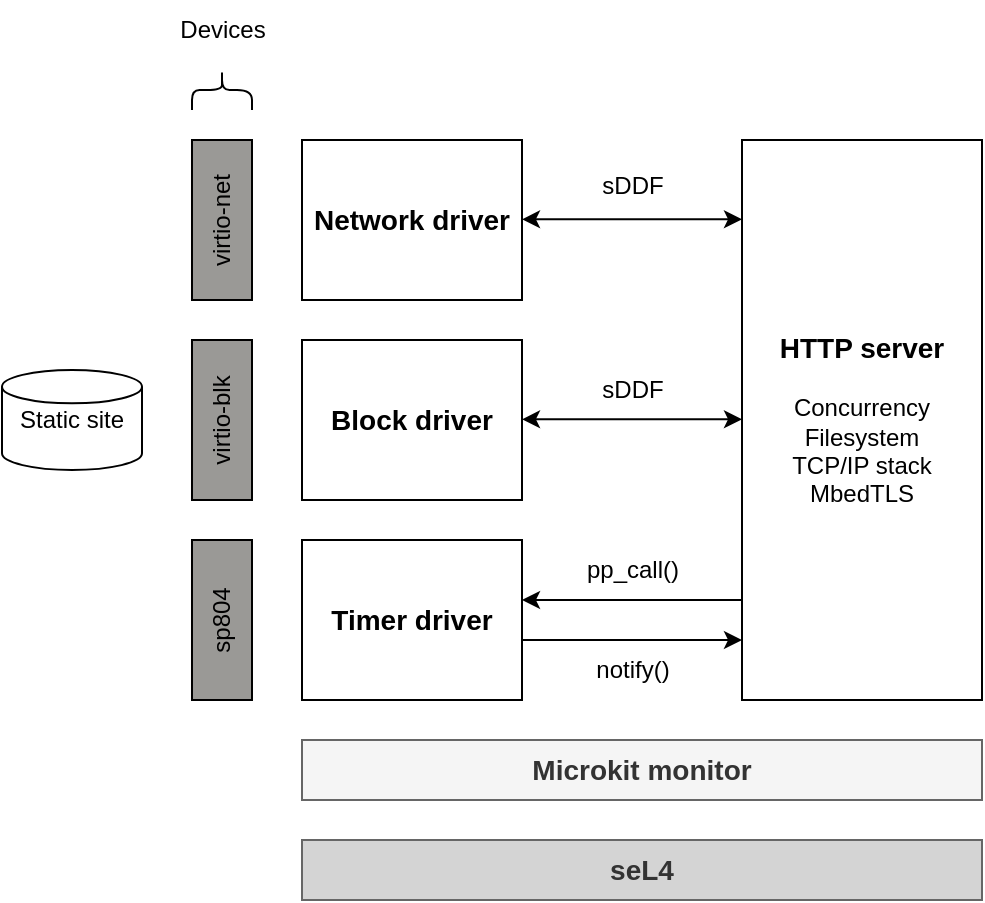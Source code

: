 <mxfile version="21.7.5" type="device">
  <diagram name="Page-1" id="TL9CeTqhdVdMymI6Qe_W">
    <mxGraphModel dx="794" dy="1134" grid="1" gridSize="10" guides="1" tooltips="1" connect="1" arrows="1" fold="1" page="1" pageScale="1" pageWidth="827" pageHeight="1169" math="0" shadow="0">
      <root>
        <mxCell id="0" />
        <mxCell id="1" parent="0" />
        <mxCell id="pWt0abBiEEKSwPhreDza-3" value="&lt;b&gt;&lt;font style=&quot;font-size: 14px;&quot;&gt;Network driver&lt;/font&gt;&lt;/b&gt;" style="rounded=0;whiteSpace=wrap;html=1;" parent="1" vertex="1">
          <mxGeometry x="370" y="120" width="110" height="80" as="geometry" />
        </mxCell>
        <mxCell id="pWt0abBiEEKSwPhreDza-4" value="&lt;b&gt;&lt;font style=&quot;font-size: 14px;&quot;&gt;Block&amp;nbsp;driver&lt;/font&gt;&lt;/b&gt;" style="rounded=0;whiteSpace=wrap;html=1;" parent="1" vertex="1">
          <mxGeometry x="370" y="220" width="110" height="80" as="geometry" />
        </mxCell>
        <mxCell id="pWt0abBiEEKSwPhreDza-5" value="&lt;b&gt;&lt;font style=&quot;font-size: 14px;&quot;&gt;Timer driver&lt;/font&gt;&lt;/b&gt;" style="rounded=0;whiteSpace=wrap;html=1;" parent="1" vertex="1">
          <mxGeometry x="370" y="320" width="110" height="80" as="geometry" />
        </mxCell>
        <mxCell id="pWt0abBiEEKSwPhreDza-8" value="&lt;b&gt;&lt;font style=&quot;font-size: 14px;&quot;&gt;HTTP server&lt;/font&gt;&lt;/b&gt;&lt;br&gt;&lt;br&gt;Concurrency&lt;br&gt;Filesystem&lt;br&gt;TCP/IP stack&lt;br&gt;MbedTLS" style="rounded=0;whiteSpace=wrap;html=1;" parent="1" vertex="1">
          <mxGeometry x="590" y="120" width="120" height="280" as="geometry" />
        </mxCell>
        <mxCell id="pWt0abBiEEKSwPhreDza-22" value="" style="endArrow=classic;startArrow=classic;html=1;rounded=0;" parent="1" edge="1">
          <mxGeometry width="50" height="50" relative="1" as="geometry">
            <mxPoint x="480" y="159.66" as="sourcePoint" />
            <mxPoint x="590" y="159.66" as="targetPoint" />
          </mxGeometry>
        </mxCell>
        <mxCell id="pWt0abBiEEKSwPhreDza-23" value="" style="endArrow=classic;startArrow=classic;html=1;rounded=0;" parent="1" edge="1">
          <mxGeometry width="50" height="50" relative="1" as="geometry">
            <mxPoint x="480" y="259.66" as="sourcePoint" />
            <mxPoint x="590" y="259.66" as="targetPoint" />
          </mxGeometry>
        </mxCell>
        <mxCell id="pWt0abBiEEKSwPhreDza-25" value="sDDF" style="text;html=1;align=center;verticalAlign=middle;resizable=0;points=[];autosize=1;strokeColor=none;fillColor=none;" parent="1" vertex="1">
          <mxGeometry x="510" y="128" width="50" height="30" as="geometry" />
        </mxCell>
        <mxCell id="pWt0abBiEEKSwPhreDza-26" value="sDDF" style="text;html=1;align=center;verticalAlign=middle;resizable=0;points=[];autosize=1;strokeColor=none;fillColor=none;" parent="1" vertex="1">
          <mxGeometry x="510" y="230" width="50" height="30" as="geometry" />
        </mxCell>
        <mxCell id="pWt0abBiEEKSwPhreDza-27" value="pp_call()" style="text;html=1;align=center;verticalAlign=middle;resizable=0;points=[];autosize=1;strokeColor=none;fillColor=none;" parent="1" vertex="1">
          <mxGeometry x="500" y="320" width="70" height="30" as="geometry" />
        </mxCell>
        <mxCell id="pWt0abBiEEKSwPhreDza-28" value="" style="endArrow=classic;html=1;rounded=0;" parent="1" edge="1">
          <mxGeometry width="50" height="50" relative="1" as="geometry">
            <mxPoint x="480" y="370" as="sourcePoint" />
            <mxPoint x="590" y="370" as="targetPoint" />
          </mxGeometry>
        </mxCell>
        <mxCell id="pWt0abBiEEKSwPhreDza-29" value="" style="endArrow=classic;html=1;rounded=0;" parent="1" edge="1">
          <mxGeometry width="50" height="50" relative="1" as="geometry">
            <mxPoint x="590" y="350" as="sourcePoint" />
            <mxPoint x="480" y="350" as="targetPoint" />
          </mxGeometry>
        </mxCell>
        <mxCell id="pWt0abBiEEKSwPhreDza-30" value="notify()" style="text;html=1;align=center;verticalAlign=middle;resizable=0;points=[];autosize=1;strokeColor=none;fillColor=none;" parent="1" vertex="1">
          <mxGeometry x="505" y="370" width="60" height="30" as="geometry" />
        </mxCell>
        <mxCell id="pWt0abBiEEKSwPhreDza-32" value="&lt;b&gt;&lt;font style=&quot;font-size: 14px;&quot;&gt;Microkit monitor&lt;/font&gt;&lt;/b&gt;" style="rounded=0;whiteSpace=wrap;html=1;fillColor=#f5f5f5;fontColor=#333333;strokeColor=#666666;" parent="1" vertex="1">
          <mxGeometry x="370" y="420" width="340" height="30" as="geometry" />
        </mxCell>
        <mxCell id="pWt0abBiEEKSwPhreDza-33" value="&lt;b&gt;&lt;font style=&quot;font-size: 14px;&quot;&gt;seL4&lt;/font&gt;&lt;/b&gt;" style="rounded=0;whiteSpace=wrap;html=1;fillColor=#d4d4d4;fontColor=#333333;strokeColor=#666666;fillStyle=solid;" parent="1" vertex="1">
          <mxGeometry x="370" y="470" width="340" height="30" as="geometry" />
        </mxCell>
        <mxCell id="MdkQfeQbcMsvQCLdebY3-1" value="virtio-net" style="rounded=0;whiteSpace=wrap;html=1;fillColor=#9a9996;rotation=-90;" parent="1" vertex="1">
          <mxGeometry x="290" y="145" width="80" height="30" as="geometry" />
        </mxCell>
        <mxCell id="MdkQfeQbcMsvQCLdebY3-2" value="virtio-blk" style="rounded=0;whiteSpace=wrap;html=1;fillColor=#9a9996;rotation=-90;" parent="1" vertex="1">
          <mxGeometry x="290" y="245" width="80" height="30" as="geometry" />
        </mxCell>
        <mxCell id="MdkQfeQbcMsvQCLdebY3-3" value="sp804" style="rounded=0;whiteSpace=wrap;html=1;fillColor=#9a9996;rotation=-90;" parent="1" vertex="1">
          <mxGeometry x="290" y="345" width="80" height="30" as="geometry" />
        </mxCell>
        <mxCell id="MdkQfeQbcMsvQCLdebY3-5" value="" style="shape=curlyBracket;whiteSpace=wrap;html=1;rounded=1;labelPosition=left;verticalLabelPosition=middle;align=right;verticalAlign=middle;rotation=90;" parent="1" vertex="1">
          <mxGeometry x="320" y="80" width="20" height="30" as="geometry" />
        </mxCell>
        <mxCell id="MdkQfeQbcMsvQCLdebY3-6" value="&lt;div&gt;Devices&lt;/div&gt;" style="text;html=1;align=center;verticalAlign=middle;resizable=0;points=[];autosize=1;strokeColor=none;fillColor=none;" parent="1" vertex="1">
          <mxGeometry x="295" y="50" width="70" height="30" as="geometry" />
        </mxCell>
        <mxCell id="MdkQfeQbcMsvQCLdebY3-8" value="Static site" style="strokeWidth=1;html=1;shape=mxgraph.flowchart.database;whiteSpace=wrap;" parent="1" vertex="1">
          <mxGeometry x="220" y="235" width="70" height="50" as="geometry" />
        </mxCell>
      </root>
    </mxGraphModel>
  </diagram>
</mxfile>
